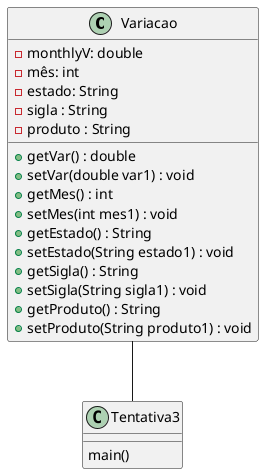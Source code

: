 @startuml
class Variacao{
   - monthlyV: double
   - mês: int
   - estado: String
   - sigla : String
   - produto : String
   +getVar() : double
   +setVar(double var1) : void
   +getMes() : int
   +setMes(int mes1) : void
   +getEstado() : String
   +setEstado(String estado1) : void
   +getSigla() : String
   +setSigla(String sigla1) : void
   +getProduto() : String
   +setProduto(String produto1) : void
}
class Tentativa3{
    main()
}
Variacao -- Tentativa3

@enduml
